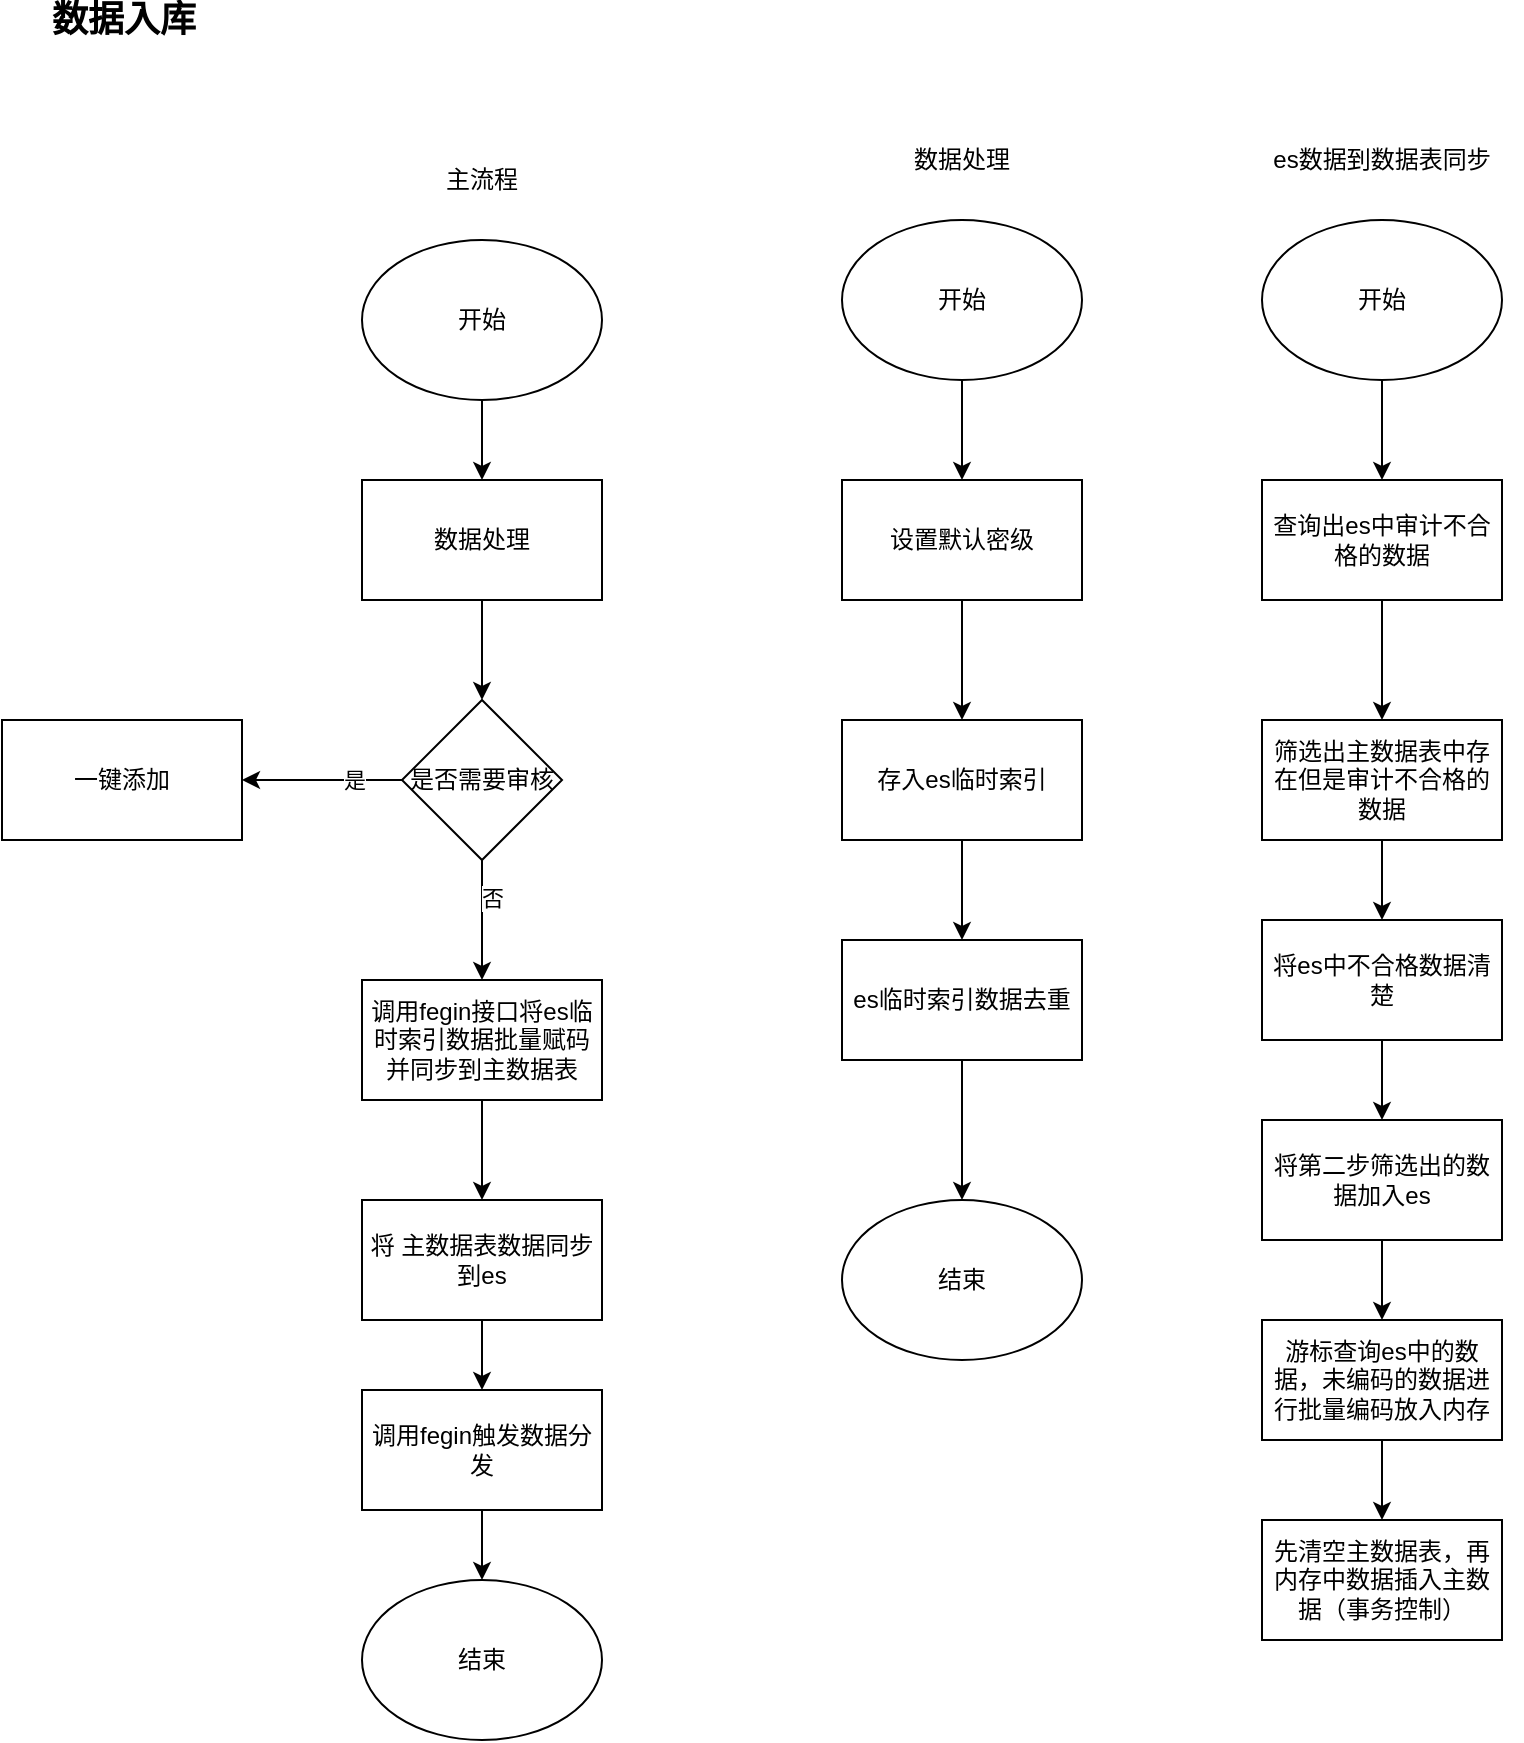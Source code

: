 <mxfile version="23.1.5" type="github">
  <diagram name="第 1 页" id="1Jv4I5vn7Zk7EEgFjA-0">
    <mxGraphModel dx="1114" dy="1784" grid="1" gridSize="10" guides="1" tooltips="1" connect="1" arrows="1" fold="1" page="1" pageScale="1" pageWidth="827" pageHeight="1169" math="0" shadow="0">
      <root>
        <mxCell id="0" />
        <mxCell id="1" parent="0" />
        <mxCell id="ILYdvK3medi0fULYivzU-11" value="" style="edgeStyle=orthogonalEdgeStyle;rounded=0;orthogonalLoop=1;jettySize=auto;html=1;" edge="1" parent="1" source="ILYdvK3medi0fULYivzU-1" target="ILYdvK3medi0fULYivzU-10">
          <mxGeometry relative="1" as="geometry" />
        </mxCell>
        <mxCell id="ILYdvK3medi0fULYivzU-1" value="开始" style="ellipse;whiteSpace=wrap;html=1;" vertex="1" parent="1">
          <mxGeometry x="200" y="100" width="120" height="80" as="geometry" />
        </mxCell>
        <mxCell id="ILYdvK3medi0fULYivzU-14" value="" style="edgeStyle=orthogonalEdgeStyle;rounded=0;orthogonalLoop=1;jettySize=auto;html=1;" edge="1" parent="1" source="ILYdvK3medi0fULYivzU-2" target="ILYdvK3medi0fULYivzU-13">
          <mxGeometry relative="1" as="geometry" />
        </mxCell>
        <mxCell id="ILYdvK3medi0fULYivzU-15" value="是" style="edgeLabel;html=1;align=center;verticalAlign=middle;resizable=0;points=[];" vertex="1" connectable="0" parent="ILYdvK3medi0fULYivzU-14">
          <mxGeometry x="-0.392" relative="1" as="geometry">
            <mxPoint as="offset" />
          </mxGeometry>
        </mxCell>
        <mxCell id="ILYdvK3medi0fULYivzU-37" value="" style="edgeStyle=orthogonalEdgeStyle;rounded=0;orthogonalLoop=1;jettySize=auto;html=1;" edge="1" parent="1" source="ILYdvK3medi0fULYivzU-2" target="ILYdvK3medi0fULYivzU-19">
          <mxGeometry relative="1" as="geometry" />
        </mxCell>
        <mxCell id="ILYdvK3medi0fULYivzU-38" value="否" style="edgeLabel;html=1;align=center;verticalAlign=middle;resizable=0;points=[];" vertex="1" connectable="0" parent="ILYdvK3medi0fULYivzU-37">
          <mxGeometry x="-0.375" y="5" relative="1" as="geometry">
            <mxPoint as="offset" />
          </mxGeometry>
        </mxCell>
        <mxCell id="ILYdvK3medi0fULYivzU-2" value="是否需要审核" style="rhombus;whiteSpace=wrap;html=1;" vertex="1" parent="1">
          <mxGeometry x="220" y="330" width="80" height="80" as="geometry" />
        </mxCell>
        <mxCell id="ILYdvK3medi0fULYivzU-12" value="" style="edgeStyle=orthogonalEdgeStyle;rounded=0;orthogonalLoop=1;jettySize=auto;html=1;" edge="1" parent="1" source="ILYdvK3medi0fULYivzU-10" target="ILYdvK3medi0fULYivzU-2">
          <mxGeometry relative="1" as="geometry" />
        </mxCell>
        <mxCell id="ILYdvK3medi0fULYivzU-10" value="数据处理" style="rounded=0;whiteSpace=wrap;html=1;" vertex="1" parent="1">
          <mxGeometry x="200" y="220" width="120" height="60" as="geometry" />
        </mxCell>
        <mxCell id="ILYdvK3medi0fULYivzU-13" value="一键添加" style="rounded=0;whiteSpace=wrap;html=1;" vertex="1" parent="1">
          <mxGeometry x="20" y="340" width="120" height="60" as="geometry" />
        </mxCell>
        <mxCell id="ILYdvK3medi0fULYivzU-42" value="" style="edgeStyle=orthogonalEdgeStyle;rounded=0;orthogonalLoop=1;jettySize=auto;html=1;" edge="1" parent="1" source="ILYdvK3medi0fULYivzU-19" target="ILYdvK3medi0fULYivzU-41">
          <mxGeometry relative="1" as="geometry" />
        </mxCell>
        <mxCell id="ILYdvK3medi0fULYivzU-19" value="调用fegin接口将es临时索引数据批量赋码并同步到主数据表" style="rounded=0;whiteSpace=wrap;html=1;" vertex="1" parent="1">
          <mxGeometry x="200" y="470" width="120" height="60" as="geometry" />
        </mxCell>
        <mxCell id="ILYdvK3medi0fULYivzU-45" value="" style="edgeStyle=orthogonalEdgeStyle;rounded=0;orthogonalLoop=1;jettySize=auto;html=1;" edge="1" parent="1" source="ILYdvK3medi0fULYivzU-21" target="ILYdvK3medi0fULYivzU-44">
          <mxGeometry relative="1" as="geometry" />
        </mxCell>
        <mxCell id="ILYdvK3medi0fULYivzU-21" value="调用fegin触发数据分发" style="rounded=0;whiteSpace=wrap;html=1;" vertex="1" parent="1">
          <mxGeometry x="200" y="675" width="120" height="60" as="geometry" />
        </mxCell>
        <mxCell id="ILYdvK3medi0fULYivzU-29" value="" style="edgeStyle=orthogonalEdgeStyle;rounded=0;orthogonalLoop=1;jettySize=auto;html=1;" edge="1" parent="1" source="ILYdvK3medi0fULYivzU-23" target="ILYdvK3medi0fULYivzU-28">
          <mxGeometry relative="1" as="geometry" />
        </mxCell>
        <mxCell id="ILYdvK3medi0fULYivzU-23" value="开始" style="ellipse;whiteSpace=wrap;html=1;" vertex="1" parent="1">
          <mxGeometry x="440" y="90" width="120" height="80" as="geometry" />
        </mxCell>
        <mxCell id="ILYdvK3medi0fULYivzU-27" value="" style="edgeStyle=orthogonalEdgeStyle;rounded=0;orthogonalLoop=1;jettySize=auto;html=1;" edge="1" parent="1" source="ILYdvK3medi0fULYivzU-24" target="ILYdvK3medi0fULYivzU-26">
          <mxGeometry relative="1" as="geometry" />
        </mxCell>
        <mxCell id="ILYdvK3medi0fULYivzU-24" value="存入es临时索引" style="rounded=0;whiteSpace=wrap;html=1;" vertex="1" parent="1">
          <mxGeometry x="440" y="340" width="120" height="60" as="geometry" />
        </mxCell>
        <mxCell id="ILYdvK3medi0fULYivzU-47" value="" style="edgeStyle=orthogonalEdgeStyle;rounded=0;orthogonalLoop=1;jettySize=auto;html=1;" edge="1" parent="1" source="ILYdvK3medi0fULYivzU-26" target="ILYdvK3medi0fULYivzU-46">
          <mxGeometry relative="1" as="geometry" />
        </mxCell>
        <mxCell id="ILYdvK3medi0fULYivzU-26" value="es临时索引数据去重" style="rounded=0;whiteSpace=wrap;html=1;" vertex="1" parent="1">
          <mxGeometry x="440" y="450" width="120" height="60" as="geometry" />
        </mxCell>
        <mxCell id="ILYdvK3medi0fULYivzU-48" value="" style="edgeStyle=orthogonalEdgeStyle;rounded=0;orthogonalLoop=1;jettySize=auto;html=1;" edge="1" parent="1" source="ILYdvK3medi0fULYivzU-28" target="ILYdvK3medi0fULYivzU-24">
          <mxGeometry relative="1" as="geometry" />
        </mxCell>
        <mxCell id="ILYdvK3medi0fULYivzU-28" value="设置默认密级" style="rounded=0;whiteSpace=wrap;html=1;" vertex="1" parent="1">
          <mxGeometry x="440" y="220" width="120" height="60" as="geometry" />
        </mxCell>
        <mxCell id="ILYdvK3medi0fULYivzU-43" value="" style="edgeStyle=orthogonalEdgeStyle;rounded=0;orthogonalLoop=1;jettySize=auto;html=1;" edge="1" parent="1" source="ILYdvK3medi0fULYivzU-41" target="ILYdvK3medi0fULYivzU-21">
          <mxGeometry relative="1" as="geometry" />
        </mxCell>
        <mxCell id="ILYdvK3medi0fULYivzU-41" value="将 主数据表数据同步到es" style="rounded=0;whiteSpace=wrap;html=1;" vertex="1" parent="1">
          <mxGeometry x="200" y="580" width="120" height="60" as="geometry" />
        </mxCell>
        <mxCell id="ILYdvK3medi0fULYivzU-44" value="结束" style="ellipse;whiteSpace=wrap;html=1;" vertex="1" parent="1">
          <mxGeometry x="200" y="770" width="120" height="80" as="geometry" />
        </mxCell>
        <mxCell id="ILYdvK3medi0fULYivzU-46" value="结束" style="ellipse;whiteSpace=wrap;html=1;" vertex="1" parent="1">
          <mxGeometry x="440" y="580" width="120" height="80" as="geometry" />
        </mxCell>
        <mxCell id="ILYdvK3medi0fULYivzU-49" value="主流程" style="text;html=1;align=center;verticalAlign=middle;whiteSpace=wrap;rounded=0;" vertex="1" parent="1">
          <mxGeometry x="230" y="50" width="60" height="40" as="geometry" />
        </mxCell>
        <mxCell id="ILYdvK3medi0fULYivzU-50" value="数据处理" style="text;html=1;align=center;verticalAlign=middle;whiteSpace=wrap;rounded=0;" vertex="1" parent="1">
          <mxGeometry x="470" y="40" width="60" height="40" as="geometry" />
        </mxCell>
        <mxCell id="ILYdvK3medi0fULYivzU-54" value="" style="edgeStyle=orthogonalEdgeStyle;rounded=0;orthogonalLoop=1;jettySize=auto;html=1;" edge="1" parent="1" source="ILYdvK3medi0fULYivzU-51" target="ILYdvK3medi0fULYivzU-53">
          <mxGeometry relative="1" as="geometry" />
        </mxCell>
        <mxCell id="ILYdvK3medi0fULYivzU-51" value="开始" style="ellipse;whiteSpace=wrap;html=1;" vertex="1" parent="1">
          <mxGeometry x="650" y="90" width="120" height="80" as="geometry" />
        </mxCell>
        <mxCell id="ILYdvK3medi0fULYivzU-52" value="es数据到数据表同步" style="text;html=1;align=center;verticalAlign=middle;whiteSpace=wrap;rounded=0;" vertex="1" parent="1">
          <mxGeometry x="640" y="42.5" width="140" height="35" as="geometry" />
        </mxCell>
        <mxCell id="ILYdvK3medi0fULYivzU-59" value="" style="edgeStyle=orthogonalEdgeStyle;rounded=0;orthogonalLoop=1;jettySize=auto;html=1;" edge="1" parent="1" source="ILYdvK3medi0fULYivzU-53" target="ILYdvK3medi0fULYivzU-55">
          <mxGeometry relative="1" as="geometry" />
        </mxCell>
        <mxCell id="ILYdvK3medi0fULYivzU-53" value="查询出es中审计不合格的数据" style="rounded=0;whiteSpace=wrap;html=1;" vertex="1" parent="1">
          <mxGeometry x="650" y="220" width="120" height="60" as="geometry" />
        </mxCell>
        <mxCell id="ILYdvK3medi0fULYivzU-60" value="" style="edgeStyle=orthogonalEdgeStyle;rounded=0;orthogonalLoop=1;jettySize=auto;html=1;" edge="1" parent="1" source="ILYdvK3medi0fULYivzU-55" target="ILYdvK3medi0fULYivzU-56">
          <mxGeometry relative="1" as="geometry" />
        </mxCell>
        <mxCell id="ILYdvK3medi0fULYivzU-55" value="筛选出主数据表中存在但是审计不合格的数据" style="rounded=0;whiteSpace=wrap;html=1;" vertex="1" parent="1">
          <mxGeometry x="650" y="340" width="120" height="60" as="geometry" />
        </mxCell>
        <mxCell id="ILYdvK3medi0fULYivzU-61" value="" style="edgeStyle=orthogonalEdgeStyle;rounded=0;orthogonalLoop=1;jettySize=auto;html=1;" edge="1" parent="1" source="ILYdvK3medi0fULYivzU-56" target="ILYdvK3medi0fULYivzU-57">
          <mxGeometry relative="1" as="geometry" />
        </mxCell>
        <mxCell id="ILYdvK3medi0fULYivzU-56" value="将es中不合格数据清楚" style="rounded=0;whiteSpace=wrap;html=1;" vertex="1" parent="1">
          <mxGeometry x="650" y="440" width="120" height="60" as="geometry" />
        </mxCell>
        <mxCell id="ILYdvK3medi0fULYivzU-66" value="" style="edgeStyle=orthogonalEdgeStyle;rounded=0;orthogonalLoop=1;jettySize=auto;html=1;" edge="1" parent="1" source="ILYdvK3medi0fULYivzU-57" target="ILYdvK3medi0fULYivzU-63">
          <mxGeometry relative="1" as="geometry" />
        </mxCell>
        <mxCell id="ILYdvK3medi0fULYivzU-57" value="将第二步筛选出的数据加入es" style="rounded=0;whiteSpace=wrap;html=1;" vertex="1" parent="1">
          <mxGeometry x="650" y="540" width="120" height="60" as="geometry" />
        </mxCell>
        <mxCell id="ILYdvK3medi0fULYivzU-58" value="先清空主数据表，再内存中数据插入主数据（事务控制）" style="rounded=0;whiteSpace=wrap;html=1;" vertex="1" parent="1">
          <mxGeometry x="650" y="740" width="120" height="60" as="geometry" />
        </mxCell>
        <mxCell id="ILYdvK3medi0fULYivzU-67" value="" style="edgeStyle=orthogonalEdgeStyle;rounded=0;orthogonalLoop=1;jettySize=auto;html=1;" edge="1" parent="1" source="ILYdvK3medi0fULYivzU-63" target="ILYdvK3medi0fULYivzU-58">
          <mxGeometry relative="1" as="geometry" />
        </mxCell>
        <mxCell id="ILYdvK3medi0fULYivzU-63" value="游标查询es中的数据，未编码的数据进行批量编码放入内存" style="rounded=0;whiteSpace=wrap;html=1;" vertex="1" parent="1">
          <mxGeometry x="650" y="640" width="120" height="60" as="geometry" />
        </mxCell>
        <mxCell id="ILYdvK3medi0fULYivzU-68" value="&lt;b&gt;&lt;font style=&quot;font-size: 18px;&quot;&gt;数据入库&lt;/font&gt;&lt;/b&gt;" style="text;html=1;spacing=5;spacingTop=-20;whiteSpace=wrap;overflow=hidden;rounded=0;" vertex="1" parent="1">
          <mxGeometry x="40" y="-10" width="190" height="40" as="geometry" />
        </mxCell>
      </root>
    </mxGraphModel>
  </diagram>
</mxfile>
